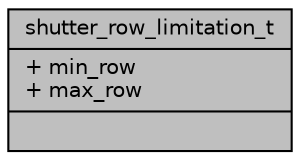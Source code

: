 digraph "shutter_row_limitation_t"
{
 // INTERACTIVE_SVG=YES
 // LATEX_PDF_SIZE
  bgcolor="transparent";
  edge [fontname="Helvetica",fontsize="10",labelfontname="Helvetica",labelfontsize="10"];
  node [fontname="Helvetica",fontsize="10",shape=record];
  Node1 [label="{shutter_row_limitation_t\n|+ min_row\l+ max_row\l|}",height=0.2,width=0.4,color="black", fillcolor="grey75", style="filled", fontcolor="black",tooltip="Description of shutter row limitation."];
}
